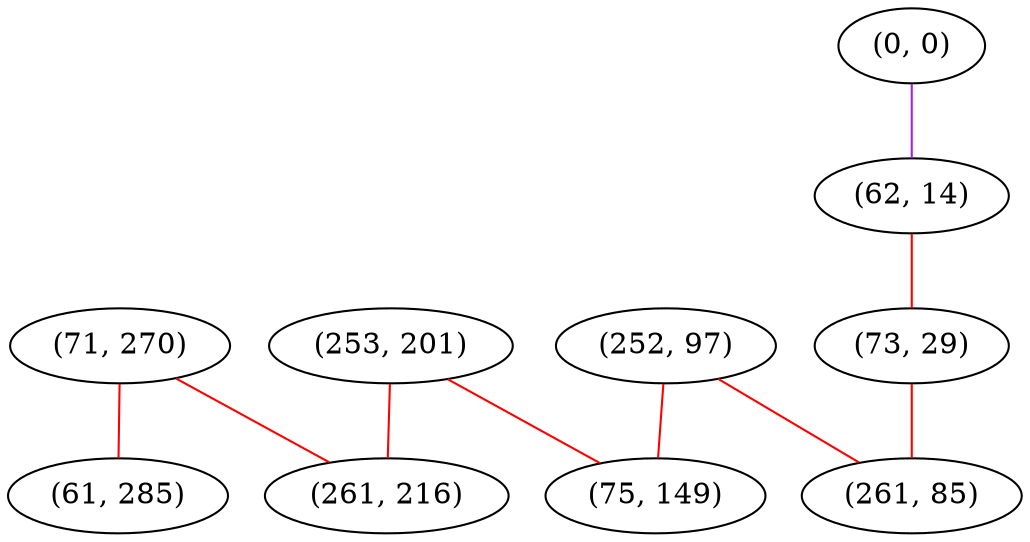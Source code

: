 graph "" {
"(71, 270)";
"(0, 0)";
"(61, 285)";
"(62, 14)";
"(253, 201)";
"(261, 216)";
"(73, 29)";
"(252, 97)";
"(261, 85)";
"(75, 149)";
"(71, 270)" -- "(61, 285)"  [color=red, key=0, weight=1];
"(71, 270)" -- "(261, 216)"  [color=red, key=0, weight=1];
"(0, 0)" -- "(62, 14)"  [color=purple, key=0, weight=4];
"(62, 14)" -- "(73, 29)"  [color=red, key=0, weight=1];
"(253, 201)" -- "(261, 216)"  [color=red, key=0, weight=1];
"(253, 201)" -- "(75, 149)"  [color=red, key=0, weight=1];
"(73, 29)" -- "(261, 85)"  [color=red, key=0, weight=1];
"(252, 97)" -- "(261, 85)"  [color=red, key=0, weight=1];
"(252, 97)" -- "(75, 149)"  [color=red, key=0, weight=1];
}
